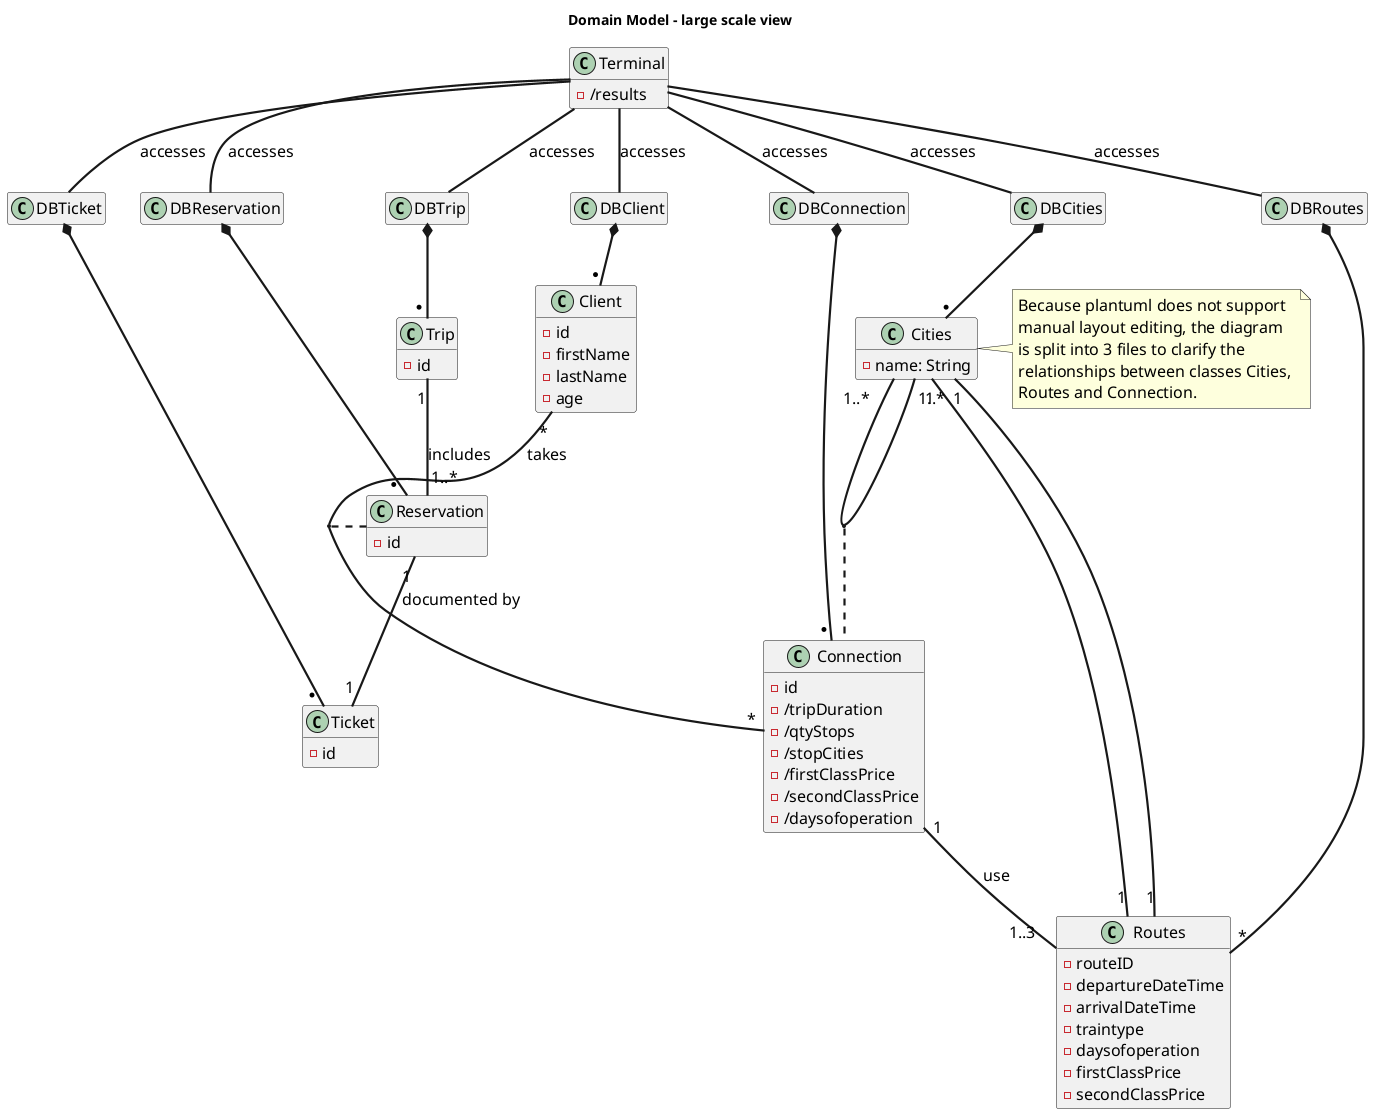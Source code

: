 @startuml Domain Model
skinparam DefaultFontName Arial
skinparam DefaultFontSize 16
skinparam DefaultFontStyle bold
skinparam ArrowThickness 2.2
title Domain Model - large scale view
hide empty members

class "Terminal" as terminal {
    - /results
}
class "DBRoutes" as DBRoutes {}
class "DBConnection" as DBConnection {}
class "DBCities" as DBCities {}
class "DBClient" as DBClient {}
class "Client" as client {
    - id
    - firstName
    - lastName
    - age
}
class "DBTrip" as DBTrip {}
class "Trip" as trip {
    - id
}
class "DBReservation" as DBReservation {}
class "Reservation" as reservation {
    - id
}
class "DBTicket" as DBTicket {}
class "Ticket" as ticket {
    - id
}


class "Routes" as routes {
    - routeID
    - departureDateTime
    - arrivalDateTime
    - traintype
    - daysofoperation
    - firstClassPrice
    - secondClassPrice
}
class "Connection" as connection {
    - id
    - /tripDuration
    - /qtyStops
    - /stopCities
    - /firstClassPrice
    - /secondClassPrice
    - /daysofoperation
}
class "Cities" as cities {
    - name: String
}
note right of cities
    Because plantuml does not support
    manual layout editing, the diagram
    is split into 3 files to clarify the
    relationships between classes Cities, 
    Routes and Connection.
end note



DBConnection *-- "*  " connection
DBCities  *-- "* " cities
DBRoutes  *-- "*" routes
DBClient  *-- "* " client
DBTrip    *-- "* " trip
DBReservation *-- "* " reservation
DBTicket  *-- "* " ticket


cities "1..*    " -- "1..*      " cities 
client "*" -- "*" connection : "takes"

(client, connection) .right. reservation

terminal  -- DBRoutes : "accesses"

terminal  -- DBCities : "accesses"

terminal  -- DBConnection : "accesses"

terminal  -- DBClient : "accesses"

terminal  -- DBTrip : "accesses"

terminal  -- DBReservation : "accesses"

terminal  -- DBTicket : "accesses"

DBClient -[hidden]> DBConnection: "accesses"
DBReservation -[hidden]> DBTrip: "accesses"
DBTrip -[hidden]> DBClient: "accesses"
DBTicket -[hidden]> DBTrip: "accesses"
DBConnection  -[hidden]> DBCities: "accesses"
DBCities  -[hidden]> DBRoutes: "acces             ses"
connection  -[hidden]> cities: "accesses"
cities  -[hidden]> routes: "accesses"

(cities, cities) .. connection


connection "1" -- "1..3   " routes : "use"

cities "1" -right- "1" routes

cities "1" -right- "1" routes

reservation "1" -- "1" ticket : "documented by"

trip "1" -- "1..*   " reservation : "includes"

@enduml